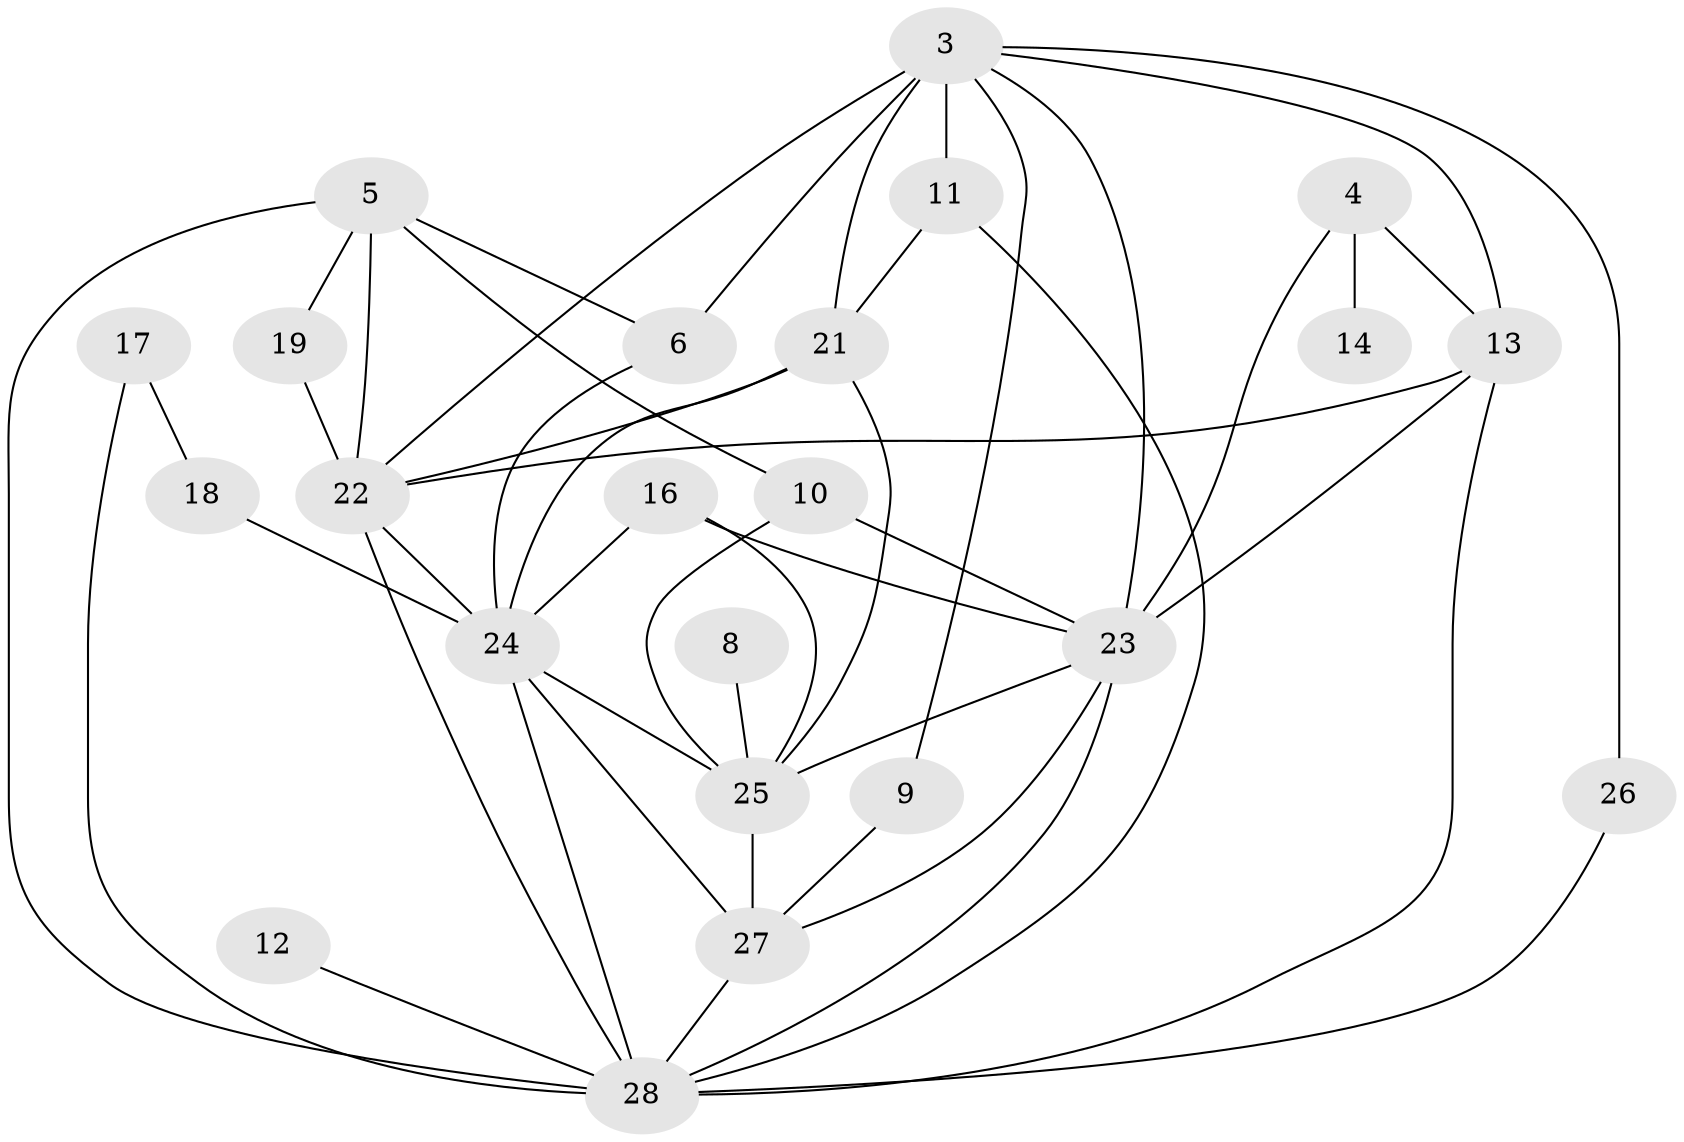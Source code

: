 // original degree distribution, {5: 0.125, 0: 0.08928571428571429, 4: 0.14285714285714285, 3: 0.3392857142857143, 1: 0.10714285714285714, 2: 0.16071428571428573, 6: 0.03571428571428571}
// Generated by graph-tools (version 1.1) at 2025/49/03/09/25 03:49:13]
// undirected, 23 vertices, 48 edges
graph export_dot {
graph [start="1"]
  node [color=gray90,style=filled];
  3;
  4;
  5;
  6;
  8;
  9;
  10;
  11;
  12;
  13;
  14;
  16;
  17;
  18;
  19;
  21;
  22;
  23;
  24;
  25;
  26;
  27;
  28;
  3 -- 6 [weight=1.0];
  3 -- 9 [weight=1.0];
  3 -- 11 [weight=1.0];
  3 -- 13 [weight=1.0];
  3 -- 21 [weight=2.0];
  3 -- 22 [weight=1.0];
  3 -- 23 [weight=1.0];
  3 -- 26 [weight=1.0];
  4 -- 13 [weight=1.0];
  4 -- 14 [weight=1.0];
  4 -- 23 [weight=1.0];
  5 -- 6 [weight=1.0];
  5 -- 10 [weight=1.0];
  5 -- 19 [weight=1.0];
  5 -- 22 [weight=1.0];
  5 -- 28 [weight=1.0];
  6 -- 24 [weight=1.0];
  8 -- 25 [weight=1.0];
  9 -- 27 [weight=1.0];
  10 -- 23 [weight=1.0];
  10 -- 25 [weight=1.0];
  11 -- 21 [weight=1.0];
  11 -- 28 [weight=1.0];
  12 -- 28 [weight=1.0];
  13 -- 22 [weight=2.0];
  13 -- 23 [weight=1.0];
  13 -- 28 [weight=1.0];
  16 -- 23 [weight=1.0];
  16 -- 24 [weight=1.0];
  16 -- 25 [weight=1.0];
  17 -- 18 [weight=1.0];
  17 -- 28 [weight=1.0];
  18 -- 24 [weight=1.0];
  19 -- 22 [weight=1.0];
  21 -- 22 [weight=1.0];
  21 -- 24 [weight=1.0];
  21 -- 25 [weight=1.0];
  22 -- 24 [weight=2.0];
  22 -- 28 [weight=1.0];
  23 -- 25 [weight=1.0];
  23 -- 27 [weight=1.0];
  23 -- 28 [weight=1.0];
  24 -- 25 [weight=1.0];
  24 -- 27 [weight=1.0];
  24 -- 28 [weight=1.0];
  25 -- 27 [weight=1.0];
  26 -- 28 [weight=1.0];
  27 -- 28 [weight=1.0];
}
